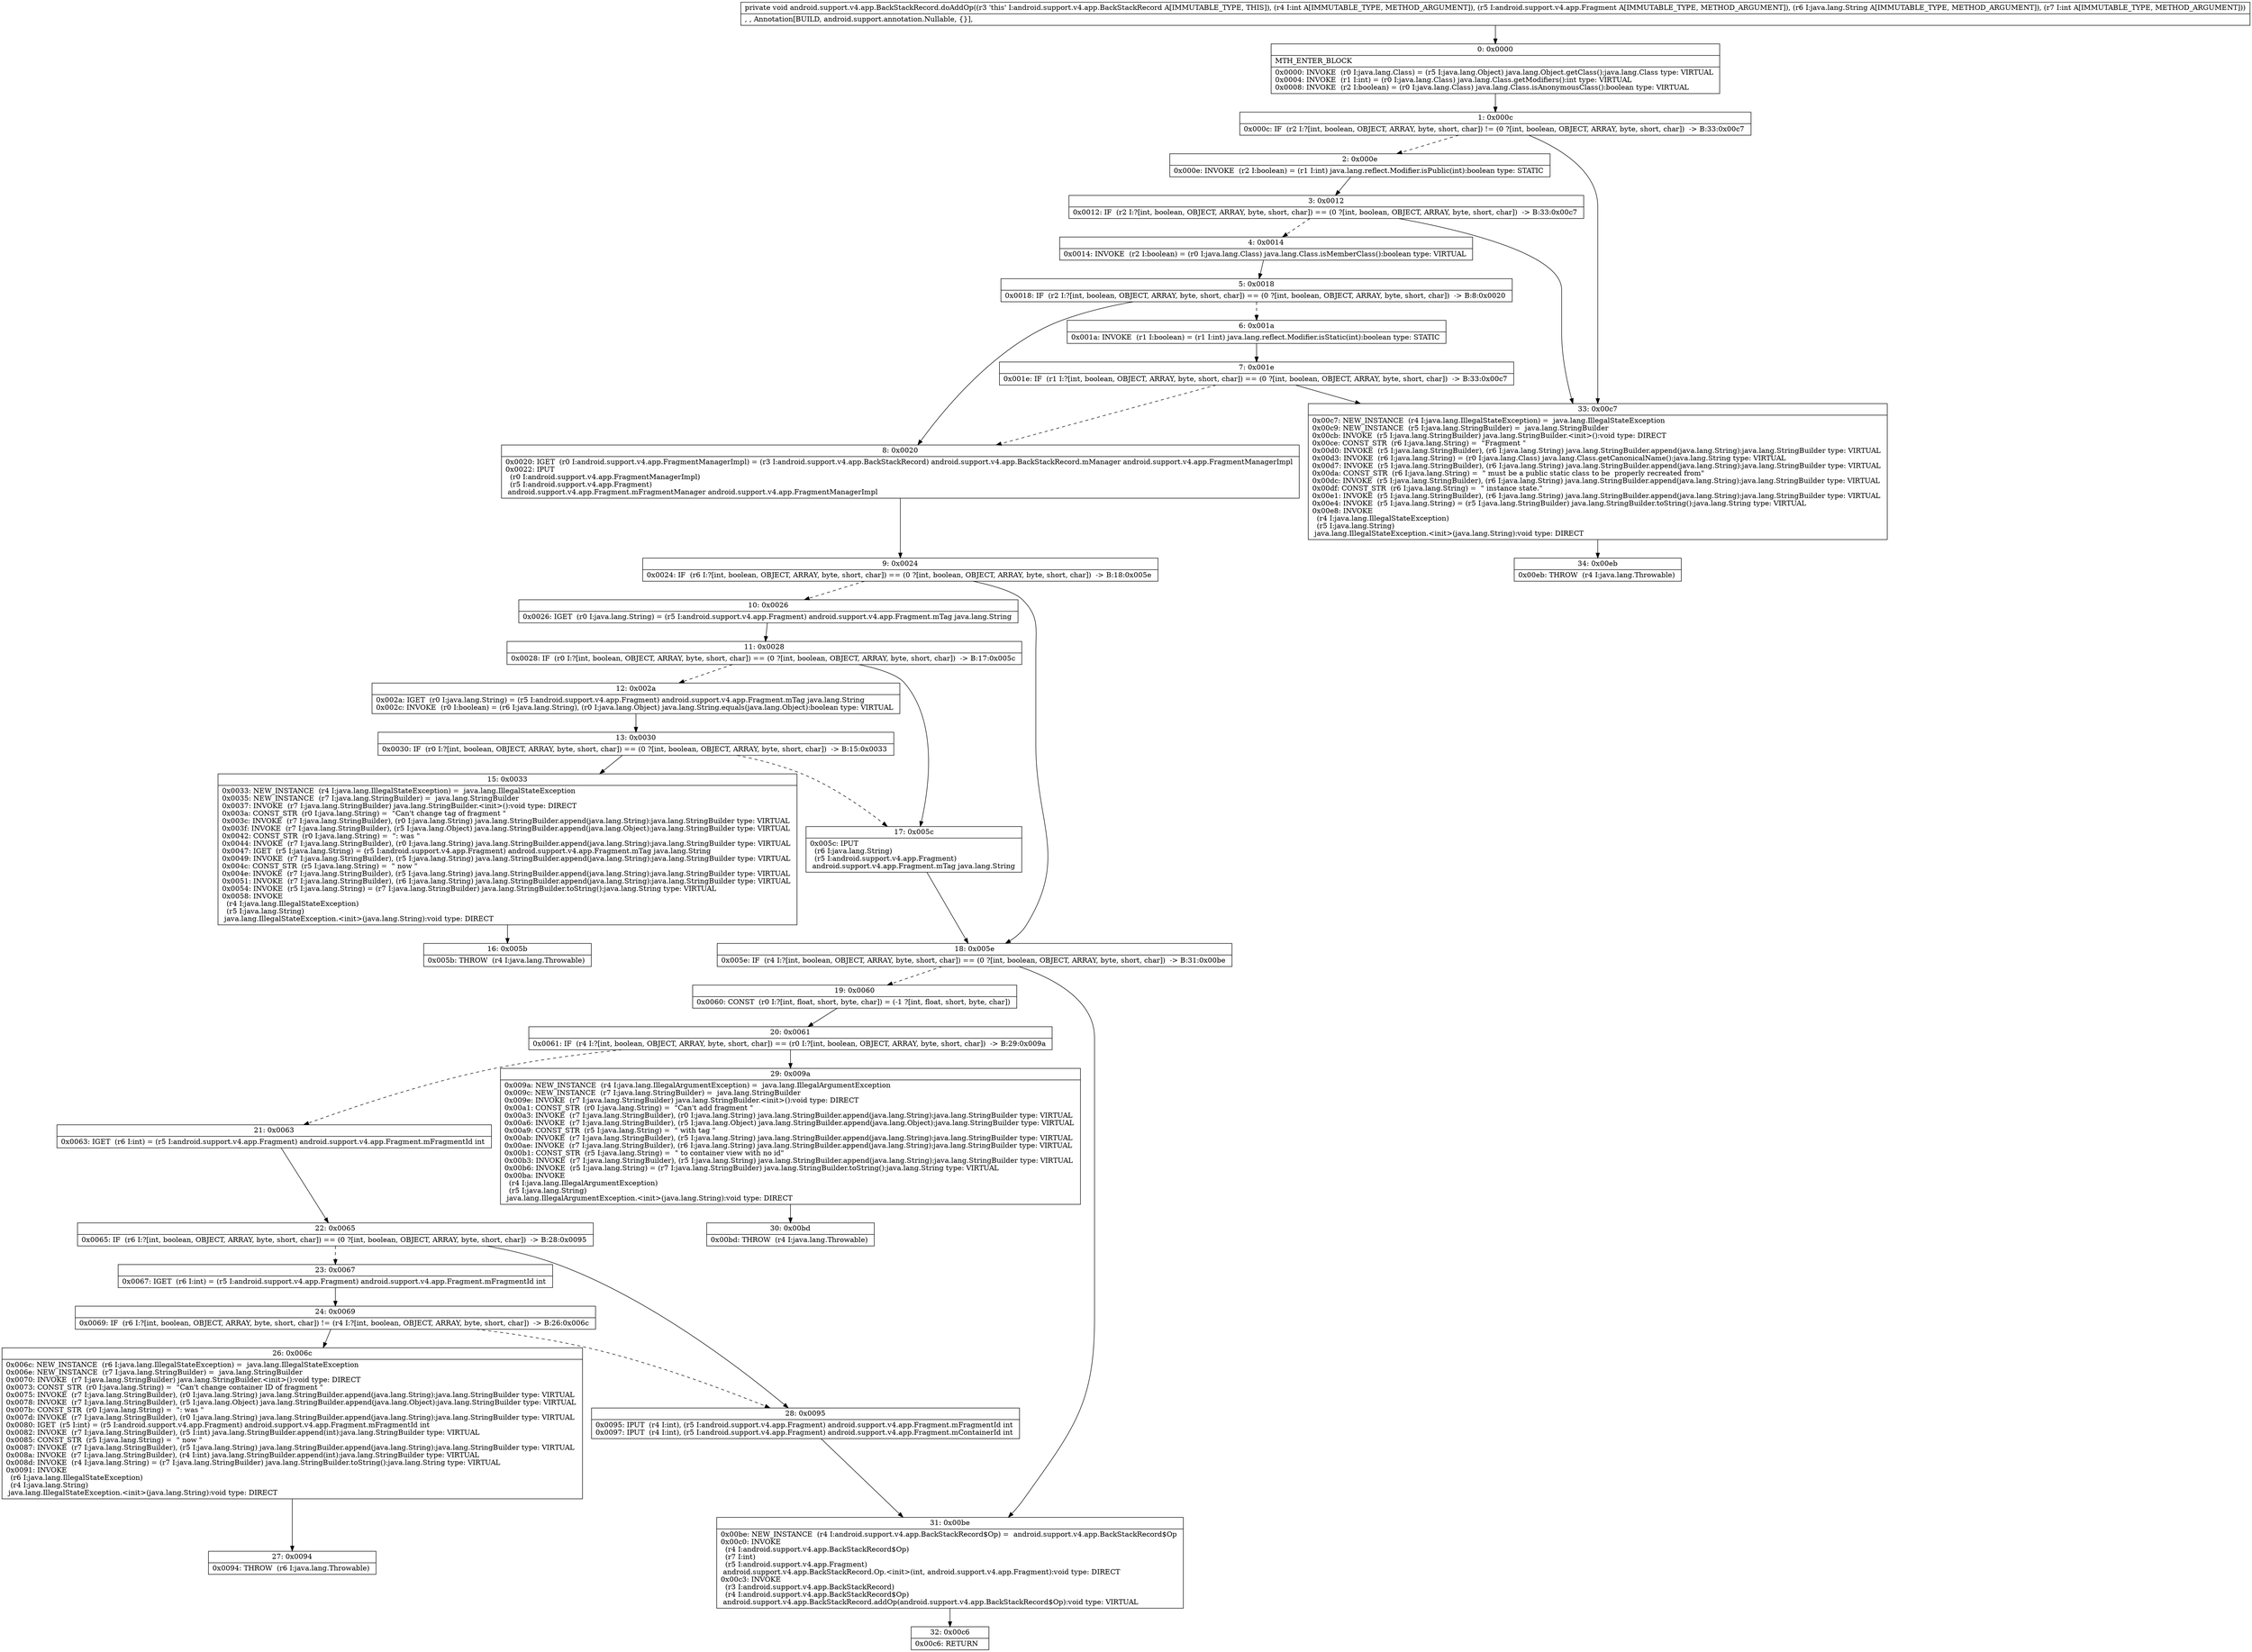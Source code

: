 digraph "CFG forandroid.support.v4.app.BackStackRecord.doAddOp(ILandroid\/support\/v4\/app\/Fragment;Ljava\/lang\/String;I)V" {
Node_0 [shape=record,label="{0\:\ 0x0000|MTH_ENTER_BLOCK\l|0x0000: INVOKE  (r0 I:java.lang.Class) = (r5 I:java.lang.Object) java.lang.Object.getClass():java.lang.Class type: VIRTUAL \l0x0004: INVOKE  (r1 I:int) = (r0 I:java.lang.Class) java.lang.Class.getModifiers():int type: VIRTUAL \l0x0008: INVOKE  (r2 I:boolean) = (r0 I:java.lang.Class) java.lang.Class.isAnonymousClass():boolean type: VIRTUAL \l}"];
Node_1 [shape=record,label="{1\:\ 0x000c|0x000c: IF  (r2 I:?[int, boolean, OBJECT, ARRAY, byte, short, char]) != (0 ?[int, boolean, OBJECT, ARRAY, byte, short, char])  \-\> B:33:0x00c7 \l}"];
Node_2 [shape=record,label="{2\:\ 0x000e|0x000e: INVOKE  (r2 I:boolean) = (r1 I:int) java.lang.reflect.Modifier.isPublic(int):boolean type: STATIC \l}"];
Node_3 [shape=record,label="{3\:\ 0x0012|0x0012: IF  (r2 I:?[int, boolean, OBJECT, ARRAY, byte, short, char]) == (0 ?[int, boolean, OBJECT, ARRAY, byte, short, char])  \-\> B:33:0x00c7 \l}"];
Node_4 [shape=record,label="{4\:\ 0x0014|0x0014: INVOKE  (r2 I:boolean) = (r0 I:java.lang.Class) java.lang.Class.isMemberClass():boolean type: VIRTUAL \l}"];
Node_5 [shape=record,label="{5\:\ 0x0018|0x0018: IF  (r2 I:?[int, boolean, OBJECT, ARRAY, byte, short, char]) == (0 ?[int, boolean, OBJECT, ARRAY, byte, short, char])  \-\> B:8:0x0020 \l}"];
Node_6 [shape=record,label="{6\:\ 0x001a|0x001a: INVOKE  (r1 I:boolean) = (r1 I:int) java.lang.reflect.Modifier.isStatic(int):boolean type: STATIC \l}"];
Node_7 [shape=record,label="{7\:\ 0x001e|0x001e: IF  (r1 I:?[int, boolean, OBJECT, ARRAY, byte, short, char]) == (0 ?[int, boolean, OBJECT, ARRAY, byte, short, char])  \-\> B:33:0x00c7 \l}"];
Node_8 [shape=record,label="{8\:\ 0x0020|0x0020: IGET  (r0 I:android.support.v4.app.FragmentManagerImpl) = (r3 I:android.support.v4.app.BackStackRecord) android.support.v4.app.BackStackRecord.mManager android.support.v4.app.FragmentManagerImpl \l0x0022: IPUT  \l  (r0 I:android.support.v4.app.FragmentManagerImpl)\l  (r5 I:android.support.v4.app.Fragment)\l android.support.v4.app.Fragment.mFragmentManager android.support.v4.app.FragmentManagerImpl \l}"];
Node_9 [shape=record,label="{9\:\ 0x0024|0x0024: IF  (r6 I:?[int, boolean, OBJECT, ARRAY, byte, short, char]) == (0 ?[int, boolean, OBJECT, ARRAY, byte, short, char])  \-\> B:18:0x005e \l}"];
Node_10 [shape=record,label="{10\:\ 0x0026|0x0026: IGET  (r0 I:java.lang.String) = (r5 I:android.support.v4.app.Fragment) android.support.v4.app.Fragment.mTag java.lang.String \l}"];
Node_11 [shape=record,label="{11\:\ 0x0028|0x0028: IF  (r0 I:?[int, boolean, OBJECT, ARRAY, byte, short, char]) == (0 ?[int, boolean, OBJECT, ARRAY, byte, short, char])  \-\> B:17:0x005c \l}"];
Node_12 [shape=record,label="{12\:\ 0x002a|0x002a: IGET  (r0 I:java.lang.String) = (r5 I:android.support.v4.app.Fragment) android.support.v4.app.Fragment.mTag java.lang.String \l0x002c: INVOKE  (r0 I:boolean) = (r6 I:java.lang.String), (r0 I:java.lang.Object) java.lang.String.equals(java.lang.Object):boolean type: VIRTUAL \l}"];
Node_13 [shape=record,label="{13\:\ 0x0030|0x0030: IF  (r0 I:?[int, boolean, OBJECT, ARRAY, byte, short, char]) == (0 ?[int, boolean, OBJECT, ARRAY, byte, short, char])  \-\> B:15:0x0033 \l}"];
Node_15 [shape=record,label="{15\:\ 0x0033|0x0033: NEW_INSTANCE  (r4 I:java.lang.IllegalStateException) =  java.lang.IllegalStateException \l0x0035: NEW_INSTANCE  (r7 I:java.lang.StringBuilder) =  java.lang.StringBuilder \l0x0037: INVOKE  (r7 I:java.lang.StringBuilder) java.lang.StringBuilder.\<init\>():void type: DIRECT \l0x003a: CONST_STR  (r0 I:java.lang.String) =  \"Can't change tag of fragment \" \l0x003c: INVOKE  (r7 I:java.lang.StringBuilder), (r0 I:java.lang.String) java.lang.StringBuilder.append(java.lang.String):java.lang.StringBuilder type: VIRTUAL \l0x003f: INVOKE  (r7 I:java.lang.StringBuilder), (r5 I:java.lang.Object) java.lang.StringBuilder.append(java.lang.Object):java.lang.StringBuilder type: VIRTUAL \l0x0042: CONST_STR  (r0 I:java.lang.String) =  \": was \" \l0x0044: INVOKE  (r7 I:java.lang.StringBuilder), (r0 I:java.lang.String) java.lang.StringBuilder.append(java.lang.String):java.lang.StringBuilder type: VIRTUAL \l0x0047: IGET  (r5 I:java.lang.String) = (r5 I:android.support.v4.app.Fragment) android.support.v4.app.Fragment.mTag java.lang.String \l0x0049: INVOKE  (r7 I:java.lang.StringBuilder), (r5 I:java.lang.String) java.lang.StringBuilder.append(java.lang.String):java.lang.StringBuilder type: VIRTUAL \l0x004c: CONST_STR  (r5 I:java.lang.String) =  \" now \" \l0x004e: INVOKE  (r7 I:java.lang.StringBuilder), (r5 I:java.lang.String) java.lang.StringBuilder.append(java.lang.String):java.lang.StringBuilder type: VIRTUAL \l0x0051: INVOKE  (r7 I:java.lang.StringBuilder), (r6 I:java.lang.String) java.lang.StringBuilder.append(java.lang.String):java.lang.StringBuilder type: VIRTUAL \l0x0054: INVOKE  (r5 I:java.lang.String) = (r7 I:java.lang.StringBuilder) java.lang.StringBuilder.toString():java.lang.String type: VIRTUAL \l0x0058: INVOKE  \l  (r4 I:java.lang.IllegalStateException)\l  (r5 I:java.lang.String)\l java.lang.IllegalStateException.\<init\>(java.lang.String):void type: DIRECT \l}"];
Node_16 [shape=record,label="{16\:\ 0x005b|0x005b: THROW  (r4 I:java.lang.Throwable) \l}"];
Node_17 [shape=record,label="{17\:\ 0x005c|0x005c: IPUT  \l  (r6 I:java.lang.String)\l  (r5 I:android.support.v4.app.Fragment)\l android.support.v4.app.Fragment.mTag java.lang.String \l}"];
Node_18 [shape=record,label="{18\:\ 0x005e|0x005e: IF  (r4 I:?[int, boolean, OBJECT, ARRAY, byte, short, char]) == (0 ?[int, boolean, OBJECT, ARRAY, byte, short, char])  \-\> B:31:0x00be \l}"];
Node_19 [shape=record,label="{19\:\ 0x0060|0x0060: CONST  (r0 I:?[int, float, short, byte, char]) = (\-1 ?[int, float, short, byte, char]) \l}"];
Node_20 [shape=record,label="{20\:\ 0x0061|0x0061: IF  (r4 I:?[int, boolean, OBJECT, ARRAY, byte, short, char]) == (r0 I:?[int, boolean, OBJECT, ARRAY, byte, short, char])  \-\> B:29:0x009a \l}"];
Node_21 [shape=record,label="{21\:\ 0x0063|0x0063: IGET  (r6 I:int) = (r5 I:android.support.v4.app.Fragment) android.support.v4.app.Fragment.mFragmentId int \l}"];
Node_22 [shape=record,label="{22\:\ 0x0065|0x0065: IF  (r6 I:?[int, boolean, OBJECT, ARRAY, byte, short, char]) == (0 ?[int, boolean, OBJECT, ARRAY, byte, short, char])  \-\> B:28:0x0095 \l}"];
Node_23 [shape=record,label="{23\:\ 0x0067|0x0067: IGET  (r6 I:int) = (r5 I:android.support.v4.app.Fragment) android.support.v4.app.Fragment.mFragmentId int \l}"];
Node_24 [shape=record,label="{24\:\ 0x0069|0x0069: IF  (r6 I:?[int, boolean, OBJECT, ARRAY, byte, short, char]) != (r4 I:?[int, boolean, OBJECT, ARRAY, byte, short, char])  \-\> B:26:0x006c \l}"];
Node_26 [shape=record,label="{26\:\ 0x006c|0x006c: NEW_INSTANCE  (r6 I:java.lang.IllegalStateException) =  java.lang.IllegalStateException \l0x006e: NEW_INSTANCE  (r7 I:java.lang.StringBuilder) =  java.lang.StringBuilder \l0x0070: INVOKE  (r7 I:java.lang.StringBuilder) java.lang.StringBuilder.\<init\>():void type: DIRECT \l0x0073: CONST_STR  (r0 I:java.lang.String) =  \"Can't change container ID of fragment \" \l0x0075: INVOKE  (r7 I:java.lang.StringBuilder), (r0 I:java.lang.String) java.lang.StringBuilder.append(java.lang.String):java.lang.StringBuilder type: VIRTUAL \l0x0078: INVOKE  (r7 I:java.lang.StringBuilder), (r5 I:java.lang.Object) java.lang.StringBuilder.append(java.lang.Object):java.lang.StringBuilder type: VIRTUAL \l0x007b: CONST_STR  (r0 I:java.lang.String) =  \": was \" \l0x007d: INVOKE  (r7 I:java.lang.StringBuilder), (r0 I:java.lang.String) java.lang.StringBuilder.append(java.lang.String):java.lang.StringBuilder type: VIRTUAL \l0x0080: IGET  (r5 I:int) = (r5 I:android.support.v4.app.Fragment) android.support.v4.app.Fragment.mFragmentId int \l0x0082: INVOKE  (r7 I:java.lang.StringBuilder), (r5 I:int) java.lang.StringBuilder.append(int):java.lang.StringBuilder type: VIRTUAL \l0x0085: CONST_STR  (r5 I:java.lang.String) =  \" now \" \l0x0087: INVOKE  (r7 I:java.lang.StringBuilder), (r5 I:java.lang.String) java.lang.StringBuilder.append(java.lang.String):java.lang.StringBuilder type: VIRTUAL \l0x008a: INVOKE  (r7 I:java.lang.StringBuilder), (r4 I:int) java.lang.StringBuilder.append(int):java.lang.StringBuilder type: VIRTUAL \l0x008d: INVOKE  (r4 I:java.lang.String) = (r7 I:java.lang.StringBuilder) java.lang.StringBuilder.toString():java.lang.String type: VIRTUAL \l0x0091: INVOKE  \l  (r6 I:java.lang.IllegalStateException)\l  (r4 I:java.lang.String)\l java.lang.IllegalStateException.\<init\>(java.lang.String):void type: DIRECT \l}"];
Node_27 [shape=record,label="{27\:\ 0x0094|0x0094: THROW  (r6 I:java.lang.Throwable) \l}"];
Node_28 [shape=record,label="{28\:\ 0x0095|0x0095: IPUT  (r4 I:int), (r5 I:android.support.v4.app.Fragment) android.support.v4.app.Fragment.mFragmentId int \l0x0097: IPUT  (r4 I:int), (r5 I:android.support.v4.app.Fragment) android.support.v4.app.Fragment.mContainerId int \l}"];
Node_29 [shape=record,label="{29\:\ 0x009a|0x009a: NEW_INSTANCE  (r4 I:java.lang.IllegalArgumentException) =  java.lang.IllegalArgumentException \l0x009c: NEW_INSTANCE  (r7 I:java.lang.StringBuilder) =  java.lang.StringBuilder \l0x009e: INVOKE  (r7 I:java.lang.StringBuilder) java.lang.StringBuilder.\<init\>():void type: DIRECT \l0x00a1: CONST_STR  (r0 I:java.lang.String) =  \"Can't add fragment \" \l0x00a3: INVOKE  (r7 I:java.lang.StringBuilder), (r0 I:java.lang.String) java.lang.StringBuilder.append(java.lang.String):java.lang.StringBuilder type: VIRTUAL \l0x00a6: INVOKE  (r7 I:java.lang.StringBuilder), (r5 I:java.lang.Object) java.lang.StringBuilder.append(java.lang.Object):java.lang.StringBuilder type: VIRTUAL \l0x00a9: CONST_STR  (r5 I:java.lang.String) =  \" with tag \" \l0x00ab: INVOKE  (r7 I:java.lang.StringBuilder), (r5 I:java.lang.String) java.lang.StringBuilder.append(java.lang.String):java.lang.StringBuilder type: VIRTUAL \l0x00ae: INVOKE  (r7 I:java.lang.StringBuilder), (r6 I:java.lang.String) java.lang.StringBuilder.append(java.lang.String):java.lang.StringBuilder type: VIRTUAL \l0x00b1: CONST_STR  (r5 I:java.lang.String) =  \" to container view with no id\" \l0x00b3: INVOKE  (r7 I:java.lang.StringBuilder), (r5 I:java.lang.String) java.lang.StringBuilder.append(java.lang.String):java.lang.StringBuilder type: VIRTUAL \l0x00b6: INVOKE  (r5 I:java.lang.String) = (r7 I:java.lang.StringBuilder) java.lang.StringBuilder.toString():java.lang.String type: VIRTUAL \l0x00ba: INVOKE  \l  (r4 I:java.lang.IllegalArgumentException)\l  (r5 I:java.lang.String)\l java.lang.IllegalArgumentException.\<init\>(java.lang.String):void type: DIRECT \l}"];
Node_30 [shape=record,label="{30\:\ 0x00bd|0x00bd: THROW  (r4 I:java.lang.Throwable) \l}"];
Node_31 [shape=record,label="{31\:\ 0x00be|0x00be: NEW_INSTANCE  (r4 I:android.support.v4.app.BackStackRecord$Op) =  android.support.v4.app.BackStackRecord$Op \l0x00c0: INVOKE  \l  (r4 I:android.support.v4.app.BackStackRecord$Op)\l  (r7 I:int)\l  (r5 I:android.support.v4.app.Fragment)\l android.support.v4.app.BackStackRecord.Op.\<init\>(int, android.support.v4.app.Fragment):void type: DIRECT \l0x00c3: INVOKE  \l  (r3 I:android.support.v4.app.BackStackRecord)\l  (r4 I:android.support.v4.app.BackStackRecord$Op)\l android.support.v4.app.BackStackRecord.addOp(android.support.v4.app.BackStackRecord$Op):void type: VIRTUAL \l}"];
Node_32 [shape=record,label="{32\:\ 0x00c6|0x00c6: RETURN   \l}"];
Node_33 [shape=record,label="{33\:\ 0x00c7|0x00c7: NEW_INSTANCE  (r4 I:java.lang.IllegalStateException) =  java.lang.IllegalStateException \l0x00c9: NEW_INSTANCE  (r5 I:java.lang.StringBuilder) =  java.lang.StringBuilder \l0x00cb: INVOKE  (r5 I:java.lang.StringBuilder) java.lang.StringBuilder.\<init\>():void type: DIRECT \l0x00ce: CONST_STR  (r6 I:java.lang.String) =  \"Fragment \" \l0x00d0: INVOKE  (r5 I:java.lang.StringBuilder), (r6 I:java.lang.String) java.lang.StringBuilder.append(java.lang.String):java.lang.StringBuilder type: VIRTUAL \l0x00d3: INVOKE  (r6 I:java.lang.String) = (r0 I:java.lang.Class) java.lang.Class.getCanonicalName():java.lang.String type: VIRTUAL \l0x00d7: INVOKE  (r5 I:java.lang.StringBuilder), (r6 I:java.lang.String) java.lang.StringBuilder.append(java.lang.String):java.lang.StringBuilder type: VIRTUAL \l0x00da: CONST_STR  (r6 I:java.lang.String) =  \" must be a public static class to be  properly recreated from\" \l0x00dc: INVOKE  (r5 I:java.lang.StringBuilder), (r6 I:java.lang.String) java.lang.StringBuilder.append(java.lang.String):java.lang.StringBuilder type: VIRTUAL \l0x00df: CONST_STR  (r6 I:java.lang.String) =  \" instance state.\" \l0x00e1: INVOKE  (r5 I:java.lang.StringBuilder), (r6 I:java.lang.String) java.lang.StringBuilder.append(java.lang.String):java.lang.StringBuilder type: VIRTUAL \l0x00e4: INVOKE  (r5 I:java.lang.String) = (r5 I:java.lang.StringBuilder) java.lang.StringBuilder.toString():java.lang.String type: VIRTUAL \l0x00e8: INVOKE  \l  (r4 I:java.lang.IllegalStateException)\l  (r5 I:java.lang.String)\l java.lang.IllegalStateException.\<init\>(java.lang.String):void type: DIRECT \l}"];
Node_34 [shape=record,label="{34\:\ 0x00eb|0x00eb: THROW  (r4 I:java.lang.Throwable) \l}"];
MethodNode[shape=record,label="{private void android.support.v4.app.BackStackRecord.doAddOp((r3 'this' I:android.support.v4.app.BackStackRecord A[IMMUTABLE_TYPE, THIS]), (r4 I:int A[IMMUTABLE_TYPE, METHOD_ARGUMENT]), (r5 I:android.support.v4.app.Fragment A[IMMUTABLE_TYPE, METHOD_ARGUMENT]), (r6 I:java.lang.String A[IMMUTABLE_TYPE, METHOD_ARGUMENT]), (r7 I:int A[IMMUTABLE_TYPE, METHOD_ARGUMENT]))  | , , Annotation[BUILD, android.support.annotation.Nullable, \{\}], \l}"];
MethodNode -> Node_0;
Node_0 -> Node_1;
Node_1 -> Node_2[style=dashed];
Node_1 -> Node_33;
Node_2 -> Node_3;
Node_3 -> Node_4[style=dashed];
Node_3 -> Node_33;
Node_4 -> Node_5;
Node_5 -> Node_6[style=dashed];
Node_5 -> Node_8;
Node_6 -> Node_7;
Node_7 -> Node_8[style=dashed];
Node_7 -> Node_33;
Node_8 -> Node_9;
Node_9 -> Node_10[style=dashed];
Node_9 -> Node_18;
Node_10 -> Node_11;
Node_11 -> Node_12[style=dashed];
Node_11 -> Node_17;
Node_12 -> Node_13;
Node_13 -> Node_15;
Node_13 -> Node_17[style=dashed];
Node_15 -> Node_16;
Node_17 -> Node_18;
Node_18 -> Node_19[style=dashed];
Node_18 -> Node_31;
Node_19 -> Node_20;
Node_20 -> Node_21[style=dashed];
Node_20 -> Node_29;
Node_21 -> Node_22;
Node_22 -> Node_23[style=dashed];
Node_22 -> Node_28;
Node_23 -> Node_24;
Node_24 -> Node_26;
Node_24 -> Node_28[style=dashed];
Node_26 -> Node_27;
Node_28 -> Node_31;
Node_29 -> Node_30;
Node_31 -> Node_32;
Node_33 -> Node_34;
}


